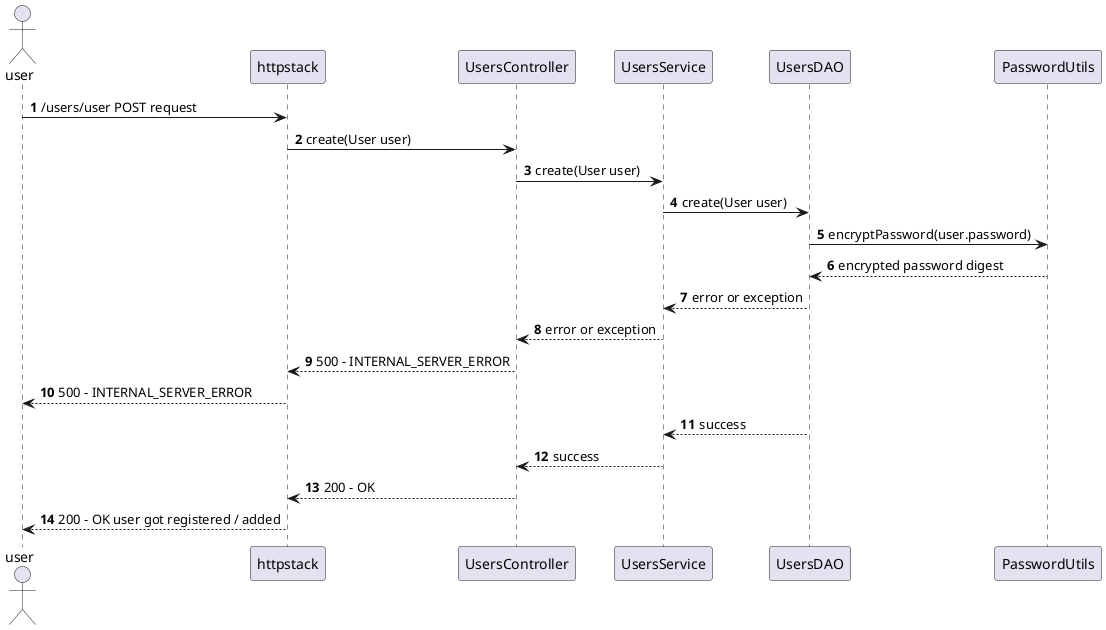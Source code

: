 @startuml
autonumber
actor user
Participant httpstack
Participant UsersController
Participant UsersService
Participant UsersDAO
Participant PasswordUtils
user -> httpstack : /users/user POST request
httpstack -> UsersController : create(User user)
UsersController -> UsersService : create(User user)
UsersService -> UsersDAO : create(User user)
UsersDAO -> PasswordUtils : encryptPassword(user.password)
UsersDAO <-- PasswordUtils : encrypted password digest
UsersService <-- UsersDAO : error or exception
UsersController <-- UsersService : error or exception
httpstack <-- UsersController : 500 - INTERNAL_SERVER_ERROR
user <-- httpstack : 500 - INTERNAL_SERVER_ERROR
UsersService <-- UsersDAO : success
UsersController <-- UsersService : success
httpstack <-- UsersController : 200 - OK
user <-- httpstack : 200 - OK user got registered / added
@enduml